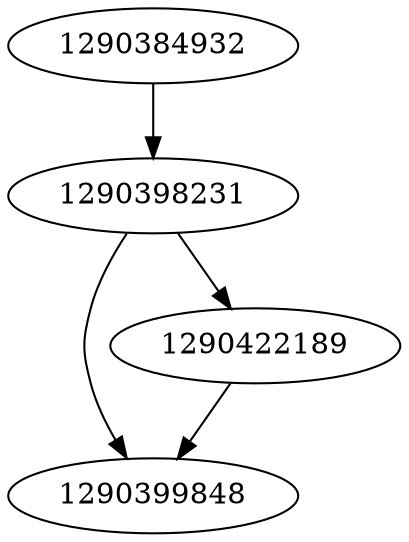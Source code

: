 strict digraph  {
1290399848;
1290384932;
1290422189;
1290398231;
1290384932 -> 1290398231;
1290422189 -> 1290399848;
1290398231 -> 1290422189;
1290398231 -> 1290399848;
}
